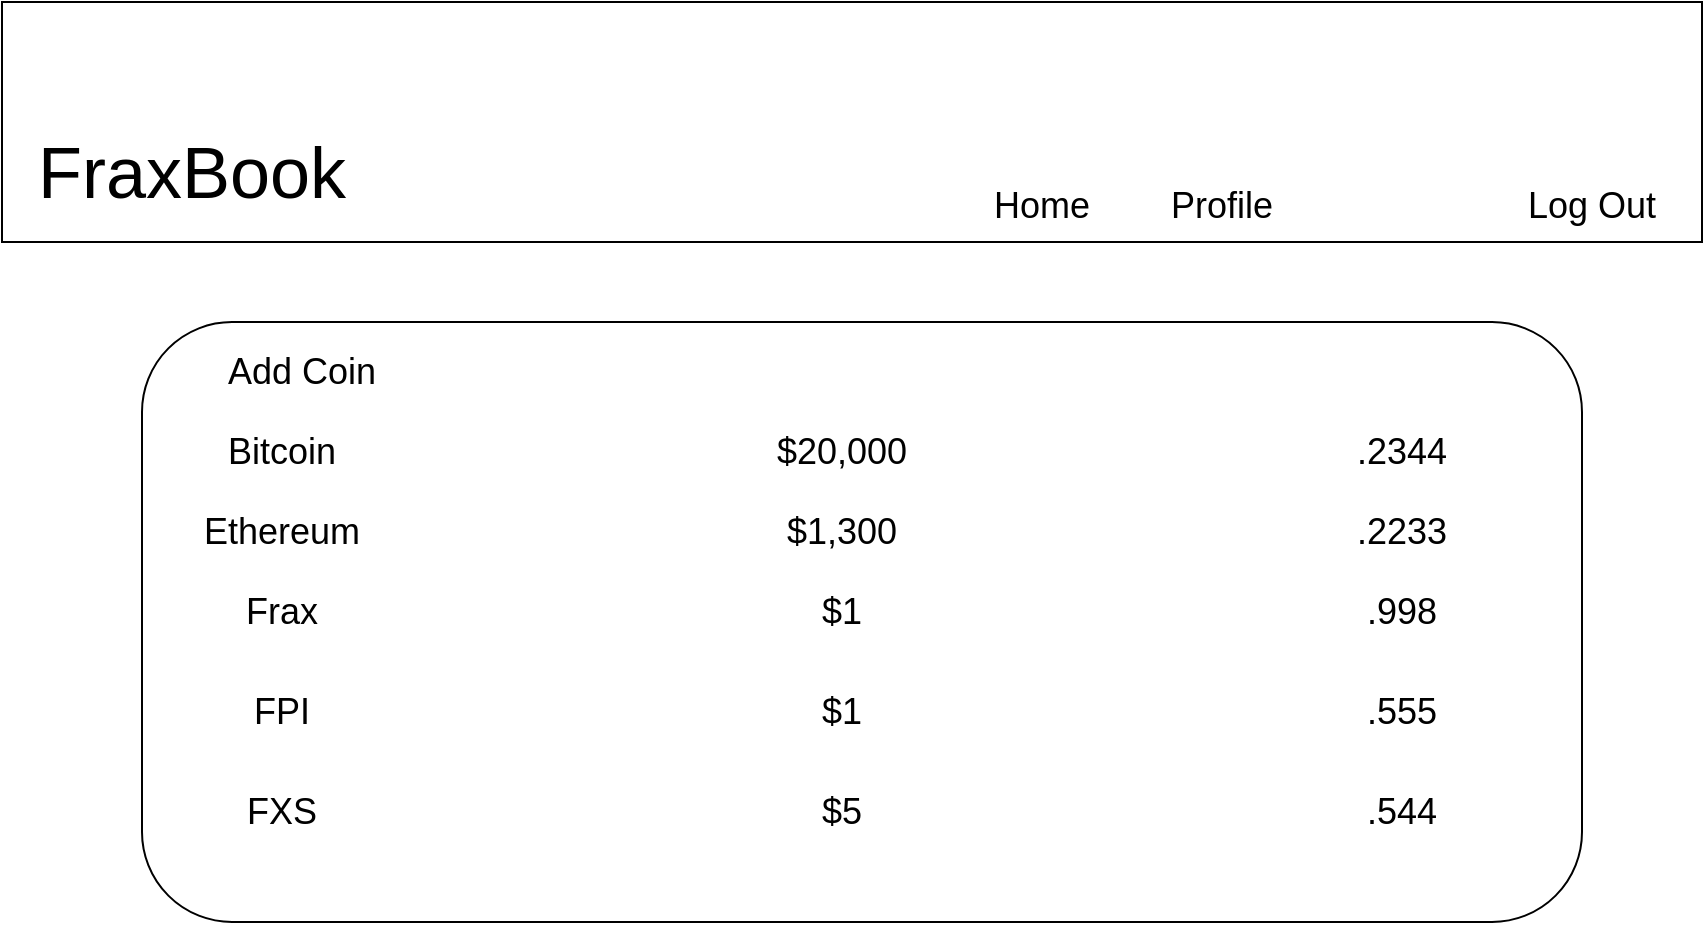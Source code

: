 <mxfile version="19.0.2" type="github">
  <diagram id="eomEjEWnQX8f18CMvut-" name="Page-1">
    <mxGraphModel dx="413" dy="562" grid="1" gridSize="10" guides="1" tooltips="1" connect="1" arrows="1" fold="1" page="1" pageScale="1" pageWidth="850" pageHeight="1100" math="0" shadow="0">
      <root>
        <mxCell id="0" />
        <mxCell id="1" parent="0" />
        <mxCell id="GJdHI24QevvxGz49E9Zf-1" value="" style="rounded=0;whiteSpace=wrap;html=1;" vertex="1" parent="1">
          <mxGeometry x="850" width="850" height="120" as="geometry" />
        </mxCell>
        <mxCell id="GJdHI24QevvxGz49E9Zf-3" value="&lt;font style=&quot;font-size: 36px;&quot;&gt;FraxBook&lt;/font&gt;" style="text;html=1;strokeColor=none;fillColor=none;align=center;verticalAlign=middle;whiteSpace=wrap;rounded=0;" vertex="1" parent="1">
          <mxGeometry x="890" y="60" width="110" height="50" as="geometry" />
        </mxCell>
        <mxCell id="GJdHI24QevvxGz49E9Zf-4" value="&lt;font style=&quot;font-size: 18px;&quot;&gt;Home&lt;/font&gt;" style="text;html=1;strokeColor=none;fillColor=none;align=center;verticalAlign=middle;whiteSpace=wrap;rounded=0;fontSize=36;" vertex="1" parent="1">
          <mxGeometry x="1340" y="80" width="60" height="30" as="geometry" />
        </mxCell>
        <mxCell id="GJdHI24QevvxGz49E9Zf-5" value="&lt;font style=&quot;font-size: 18px;&quot;&gt;Profile&lt;/font&gt;" style="text;html=1;strokeColor=none;fillColor=none;align=center;verticalAlign=middle;whiteSpace=wrap;rounded=0;fontSize=36;" vertex="1" parent="1">
          <mxGeometry x="1430" y="80" width="60" height="30" as="geometry" />
        </mxCell>
        <mxCell id="GJdHI24QevvxGz49E9Zf-7" value="&lt;font style=&quot;font-size: 18px;&quot;&gt;Log Out&lt;/font&gt;" style="text;html=1;strokeColor=none;fillColor=none;align=center;verticalAlign=middle;whiteSpace=wrap;rounded=0;fontSize=36;" vertex="1" parent="1">
          <mxGeometry x="1610" y="80" width="70" height="30" as="geometry" />
        </mxCell>
        <mxCell id="GJdHI24QevvxGz49E9Zf-10" value="" style="rounded=1;whiteSpace=wrap;html=1;fontSize=18;" vertex="1" parent="1">
          <mxGeometry x="920" y="160" width="720" height="300" as="geometry" />
        </mxCell>
        <mxCell id="GJdHI24QevvxGz49E9Zf-11" value="Add Coin" style="text;html=1;strokeColor=none;fillColor=none;align=center;verticalAlign=middle;whiteSpace=wrap;rounded=0;fontSize=18;" vertex="1" parent="1">
          <mxGeometry x="960" y="170" width="80" height="30" as="geometry" />
        </mxCell>
        <mxCell id="GJdHI24QevvxGz49E9Zf-12" value="Bitcoin" style="text;html=1;strokeColor=none;fillColor=none;align=center;verticalAlign=middle;whiteSpace=wrap;rounded=0;fontSize=18;" vertex="1" parent="1">
          <mxGeometry x="960" y="210" width="60" height="30" as="geometry" />
        </mxCell>
        <mxCell id="GJdHI24QevvxGz49E9Zf-13" value="Ethereum" style="text;html=1;strokeColor=none;fillColor=none;align=center;verticalAlign=middle;whiteSpace=wrap;rounded=0;fontSize=18;" vertex="1" parent="1">
          <mxGeometry x="960" y="250" width="60" height="30" as="geometry" />
        </mxCell>
        <mxCell id="GJdHI24QevvxGz49E9Zf-14" value="Frax" style="text;html=1;strokeColor=none;fillColor=none;align=center;verticalAlign=middle;whiteSpace=wrap;rounded=0;fontSize=18;" vertex="1" parent="1">
          <mxGeometry x="960" y="290" width="60" height="30" as="geometry" />
        </mxCell>
        <mxCell id="GJdHI24QevvxGz49E9Zf-15" value="FPI" style="text;html=1;strokeColor=none;fillColor=none;align=center;verticalAlign=middle;whiteSpace=wrap;rounded=0;fontSize=18;" vertex="1" parent="1">
          <mxGeometry x="960" y="340" width="60" height="30" as="geometry" />
        </mxCell>
        <mxCell id="GJdHI24QevvxGz49E9Zf-16" value="$20,000" style="text;html=1;strokeColor=none;fillColor=none;align=center;verticalAlign=middle;whiteSpace=wrap;rounded=0;fontSize=18;" vertex="1" parent="1">
          <mxGeometry x="1240" y="210" width="60" height="30" as="geometry" />
        </mxCell>
        <mxCell id="GJdHI24QevvxGz49E9Zf-17" value="$1,300" style="text;html=1;strokeColor=none;fillColor=none;align=center;verticalAlign=middle;whiteSpace=wrap;rounded=0;fontSize=18;" vertex="1" parent="1">
          <mxGeometry x="1240" y="250" width="60" height="30" as="geometry" />
        </mxCell>
        <mxCell id="GJdHI24QevvxGz49E9Zf-18" value="$1" style="text;html=1;strokeColor=none;fillColor=none;align=center;verticalAlign=middle;whiteSpace=wrap;rounded=0;fontSize=18;" vertex="1" parent="1">
          <mxGeometry x="1240" y="290" width="60" height="30" as="geometry" />
        </mxCell>
        <mxCell id="GJdHI24QevvxGz49E9Zf-19" value="$1" style="text;html=1;strokeColor=none;fillColor=none;align=center;verticalAlign=middle;whiteSpace=wrap;rounded=0;fontSize=18;" vertex="1" parent="1">
          <mxGeometry x="1240" y="340" width="60" height="30" as="geometry" />
        </mxCell>
        <mxCell id="GJdHI24QevvxGz49E9Zf-20" value=".2344" style="text;html=1;strokeColor=none;fillColor=none;align=center;verticalAlign=middle;whiteSpace=wrap;rounded=0;fontSize=18;" vertex="1" parent="1">
          <mxGeometry x="1520" y="210" width="60" height="30" as="geometry" />
        </mxCell>
        <mxCell id="GJdHI24QevvxGz49E9Zf-21" value=".2233" style="text;html=1;strokeColor=none;fillColor=none;align=center;verticalAlign=middle;whiteSpace=wrap;rounded=0;fontSize=18;" vertex="1" parent="1">
          <mxGeometry x="1520" y="250" width="60" height="30" as="geometry" />
        </mxCell>
        <mxCell id="GJdHI24QevvxGz49E9Zf-22" value=".998" style="text;html=1;strokeColor=none;fillColor=none;align=center;verticalAlign=middle;whiteSpace=wrap;rounded=0;fontSize=18;" vertex="1" parent="1">
          <mxGeometry x="1520" y="290" width="60" height="30" as="geometry" />
        </mxCell>
        <mxCell id="GJdHI24QevvxGz49E9Zf-23" value=".555" style="text;html=1;strokeColor=none;fillColor=none;align=center;verticalAlign=middle;whiteSpace=wrap;rounded=0;fontSize=18;" vertex="1" parent="1">
          <mxGeometry x="1520" y="340" width="60" height="30" as="geometry" />
        </mxCell>
        <mxCell id="GJdHI24QevvxGz49E9Zf-24" value="FXS" style="text;html=1;strokeColor=none;fillColor=none;align=center;verticalAlign=middle;whiteSpace=wrap;rounded=0;fontSize=18;" vertex="1" parent="1">
          <mxGeometry x="960" y="390" width="60" height="30" as="geometry" />
        </mxCell>
        <mxCell id="GJdHI24QevvxGz49E9Zf-25" value="$5" style="text;html=1;strokeColor=none;fillColor=none;align=center;verticalAlign=middle;whiteSpace=wrap;rounded=0;fontSize=18;" vertex="1" parent="1">
          <mxGeometry x="1240" y="390" width="60" height="30" as="geometry" />
        </mxCell>
        <mxCell id="GJdHI24QevvxGz49E9Zf-26" value=".544" style="text;html=1;strokeColor=none;fillColor=none;align=center;verticalAlign=middle;whiteSpace=wrap;rounded=0;fontSize=18;" vertex="1" parent="1">
          <mxGeometry x="1520" y="390" width="60" height="30" as="geometry" />
        </mxCell>
      </root>
    </mxGraphModel>
  </diagram>
</mxfile>
